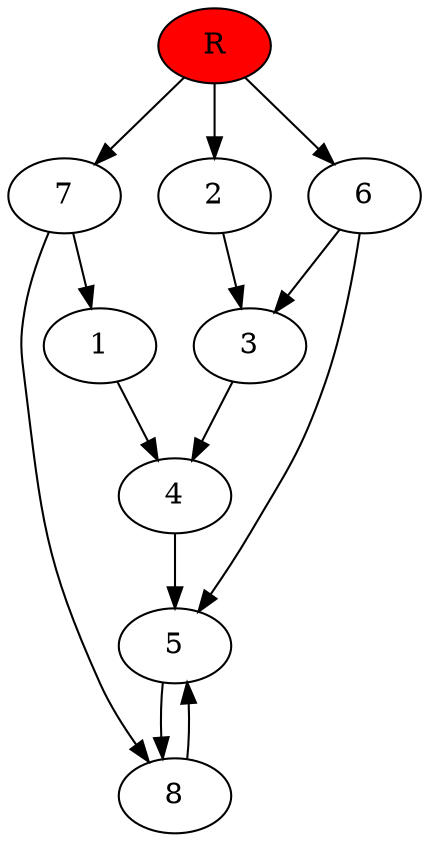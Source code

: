 digraph prb19356 {
	1
	2
	3
	4
	5
	6
	7
	8
	R [fillcolor="#ff0000" style=filled]
	1 -> 4
	2 -> 3
	3 -> 4
	4 -> 5
	5 -> 8
	6 -> 3
	6 -> 5
	7 -> 1
	7 -> 8
	8 -> 5
	R -> 2
	R -> 6
	R -> 7
}
